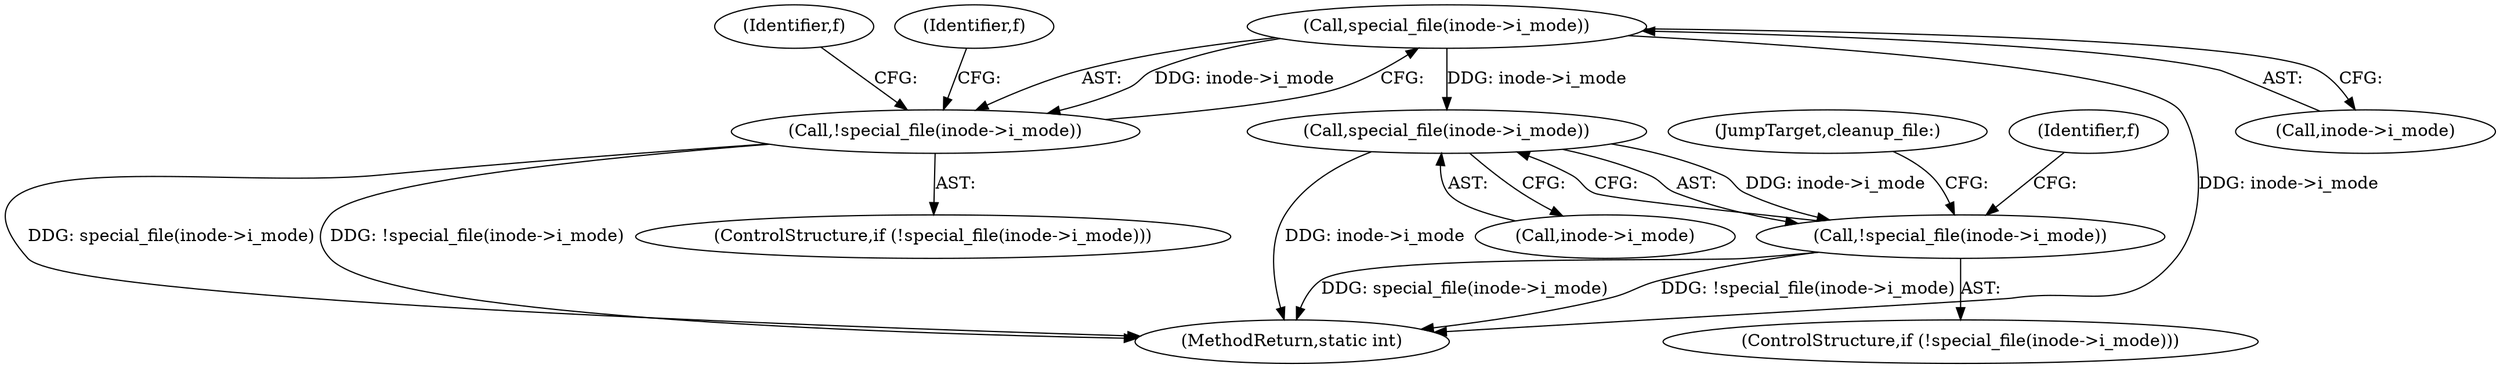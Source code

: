 digraph "0_linux_eee5cc2702929fd41cce28058dc6d6717f723f87_9@pointer" {
"1000174" [label="(Call,special_file(inode->i_mode))"];
"1000173" [label="(Call,!special_file(inode->i_mode))"];
"1000324" [label="(Call,special_file(inode->i_mode))"];
"1000323" [label="(Call,!special_file(inode->i_mode))"];
"1000364" [label="(MethodReturn,static int)"];
"1000322" [label="(ControlStructure,if (!special_file(inode->i_mode)))"];
"1000324" [label="(Call,special_file(inode->i_mode))"];
"1000337" [label="(JumpTarget,cleanup_file:)"];
"1000325" [label="(Call,inode->i_mode)"];
"1000174" [label="(Call,special_file(inode->i_mode))"];
"1000179" [label="(Identifier,f)"];
"1000323" [label="(Call,!special_file(inode->i_mode))"];
"1000172" [label="(ControlStructure,if (!special_file(inode->i_mode)))"];
"1000182" [label="(Identifier,f)"];
"1000173" [label="(Call,!special_file(inode->i_mode))"];
"1000175" [label="(Call,inode->i_mode)"];
"1000330" [label="(Identifier,f)"];
"1000174" -> "1000173"  [label="AST: "];
"1000174" -> "1000175"  [label="CFG: "];
"1000175" -> "1000174"  [label="AST: "];
"1000173" -> "1000174"  [label="CFG: "];
"1000174" -> "1000364"  [label="DDG: inode->i_mode"];
"1000174" -> "1000173"  [label="DDG: inode->i_mode"];
"1000174" -> "1000324"  [label="DDG: inode->i_mode"];
"1000173" -> "1000172"  [label="AST: "];
"1000179" -> "1000173"  [label="CFG: "];
"1000182" -> "1000173"  [label="CFG: "];
"1000173" -> "1000364"  [label="DDG: !special_file(inode->i_mode)"];
"1000173" -> "1000364"  [label="DDG: special_file(inode->i_mode)"];
"1000324" -> "1000323"  [label="AST: "];
"1000324" -> "1000325"  [label="CFG: "];
"1000325" -> "1000324"  [label="AST: "];
"1000323" -> "1000324"  [label="CFG: "];
"1000324" -> "1000364"  [label="DDG: inode->i_mode"];
"1000324" -> "1000323"  [label="DDG: inode->i_mode"];
"1000323" -> "1000322"  [label="AST: "];
"1000330" -> "1000323"  [label="CFG: "];
"1000337" -> "1000323"  [label="CFG: "];
"1000323" -> "1000364"  [label="DDG: special_file(inode->i_mode)"];
"1000323" -> "1000364"  [label="DDG: !special_file(inode->i_mode)"];
}
